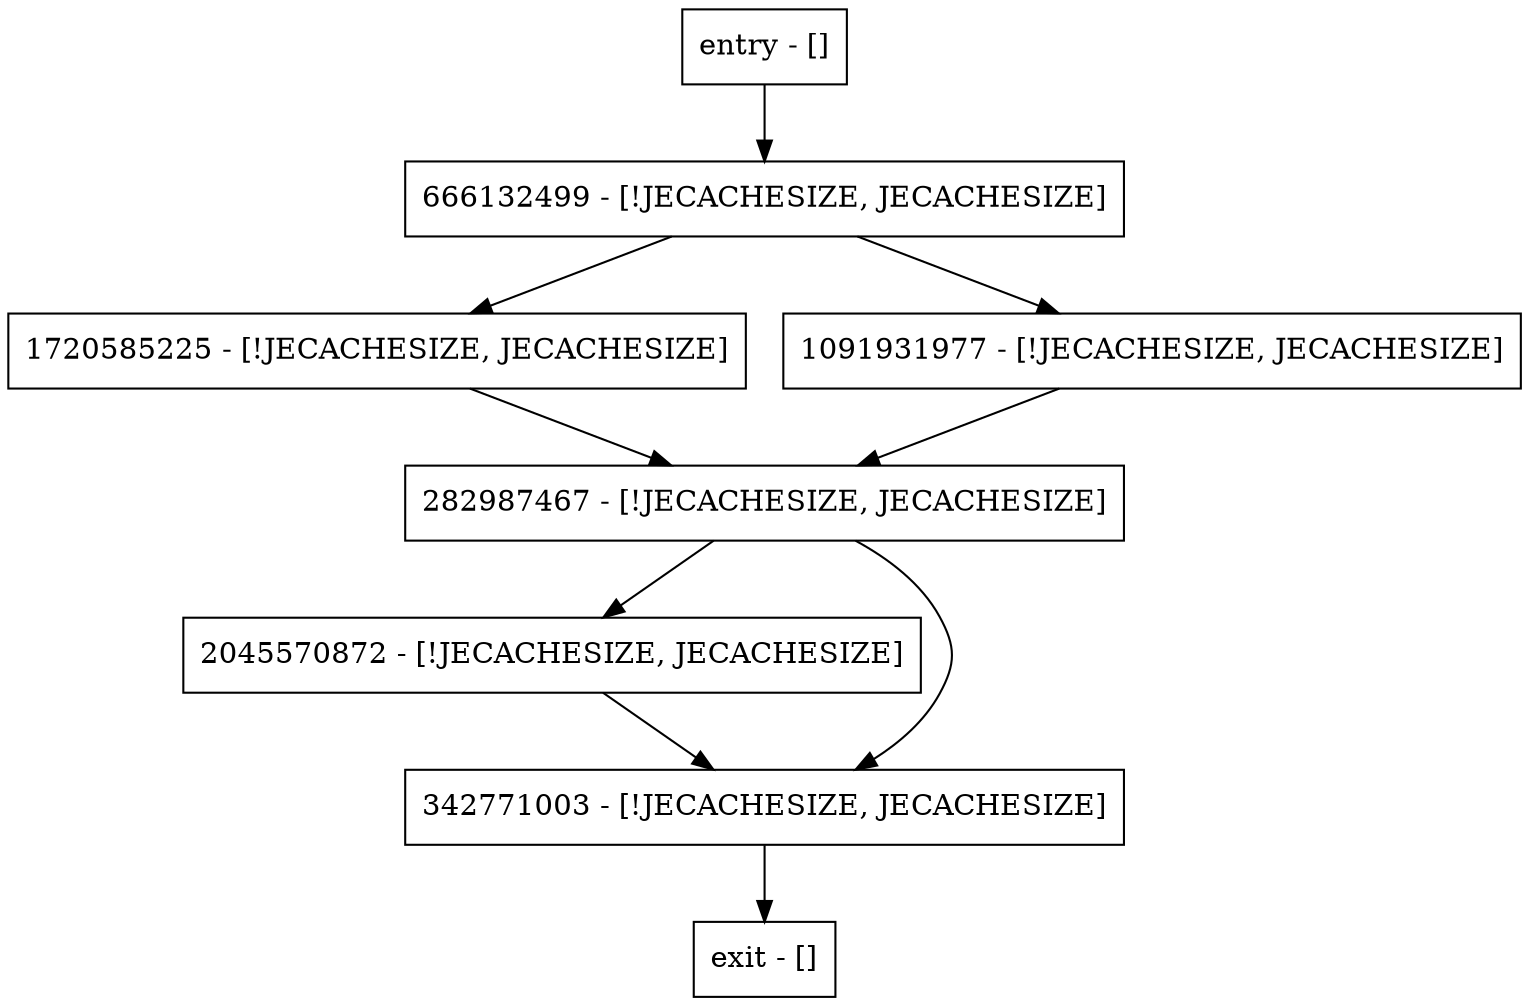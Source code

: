 digraph <init> {
node [shape=record];
1720585225 [label="1720585225 - [!JECACHESIZE, JECACHESIZE]"];
entry [label="entry - []"];
exit [label="exit - []"];
282987467 [label="282987467 - [!JECACHESIZE, JECACHESIZE]"];
2045570872 [label="2045570872 - [!JECACHESIZE, JECACHESIZE]"];
1091931977 [label="1091931977 - [!JECACHESIZE, JECACHESIZE]"];
666132499 [label="666132499 - [!JECACHESIZE, JECACHESIZE]"];
342771003 [label="342771003 - [!JECACHESIZE, JECACHESIZE]"];
entry;
exit;
1720585225 -> 282987467;
entry -> 666132499;
282987467 -> 2045570872;
282987467 -> 342771003;
2045570872 -> 342771003;
1091931977 -> 282987467;
666132499 -> 1720585225;
666132499 -> 1091931977;
342771003 -> exit;
}
